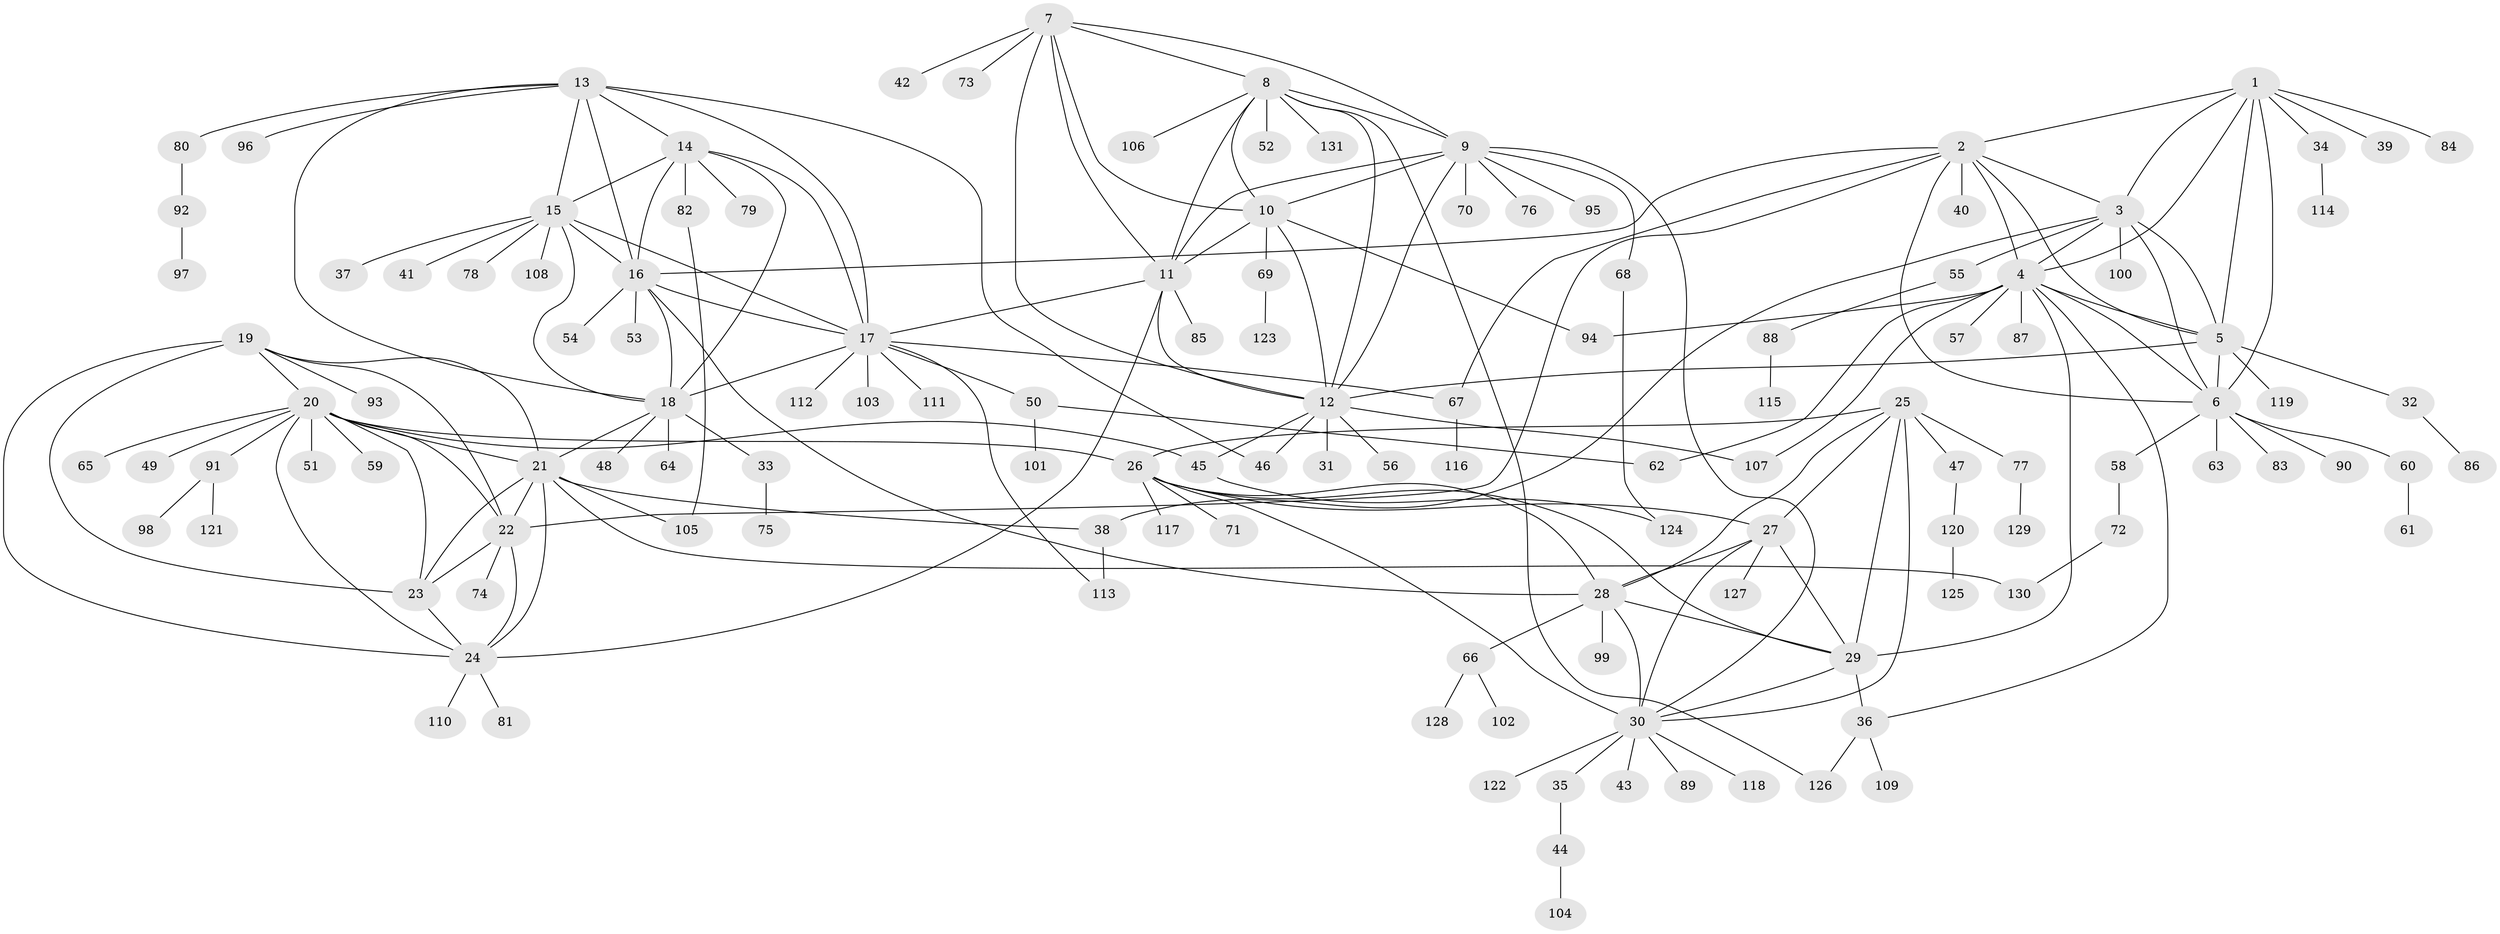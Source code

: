 // Generated by graph-tools (version 1.1) at 2025/55/03/09/25 04:55:31]
// undirected, 131 vertices, 199 edges
graph export_dot {
graph [start="1"]
  node [color=gray90,style=filled];
  1;
  2;
  3;
  4;
  5;
  6;
  7;
  8;
  9;
  10;
  11;
  12;
  13;
  14;
  15;
  16;
  17;
  18;
  19;
  20;
  21;
  22;
  23;
  24;
  25;
  26;
  27;
  28;
  29;
  30;
  31;
  32;
  33;
  34;
  35;
  36;
  37;
  38;
  39;
  40;
  41;
  42;
  43;
  44;
  45;
  46;
  47;
  48;
  49;
  50;
  51;
  52;
  53;
  54;
  55;
  56;
  57;
  58;
  59;
  60;
  61;
  62;
  63;
  64;
  65;
  66;
  67;
  68;
  69;
  70;
  71;
  72;
  73;
  74;
  75;
  76;
  77;
  78;
  79;
  80;
  81;
  82;
  83;
  84;
  85;
  86;
  87;
  88;
  89;
  90;
  91;
  92;
  93;
  94;
  95;
  96;
  97;
  98;
  99;
  100;
  101;
  102;
  103;
  104;
  105;
  106;
  107;
  108;
  109;
  110;
  111;
  112;
  113;
  114;
  115;
  116;
  117;
  118;
  119;
  120;
  121;
  122;
  123;
  124;
  125;
  126;
  127;
  128;
  129;
  130;
  131;
  1 -- 2;
  1 -- 3;
  1 -- 4;
  1 -- 5;
  1 -- 6;
  1 -- 34;
  1 -- 39;
  1 -- 84;
  2 -- 3;
  2 -- 4;
  2 -- 5;
  2 -- 6;
  2 -- 16;
  2 -- 22;
  2 -- 40;
  2 -- 67;
  3 -- 4;
  3 -- 5;
  3 -- 6;
  3 -- 38;
  3 -- 55;
  3 -- 100;
  4 -- 5;
  4 -- 6;
  4 -- 29;
  4 -- 36;
  4 -- 57;
  4 -- 62;
  4 -- 87;
  4 -- 94;
  4 -- 107;
  5 -- 6;
  5 -- 12;
  5 -- 32;
  5 -- 119;
  6 -- 58;
  6 -- 60;
  6 -- 63;
  6 -- 83;
  6 -- 90;
  7 -- 8;
  7 -- 9;
  7 -- 10;
  7 -- 11;
  7 -- 12;
  7 -- 42;
  7 -- 73;
  8 -- 9;
  8 -- 10;
  8 -- 11;
  8 -- 12;
  8 -- 52;
  8 -- 106;
  8 -- 126;
  8 -- 131;
  9 -- 10;
  9 -- 11;
  9 -- 12;
  9 -- 30;
  9 -- 68;
  9 -- 70;
  9 -- 76;
  9 -- 95;
  10 -- 11;
  10 -- 12;
  10 -- 69;
  10 -- 94;
  11 -- 12;
  11 -- 17;
  11 -- 24;
  11 -- 85;
  12 -- 31;
  12 -- 45;
  12 -- 46;
  12 -- 56;
  12 -- 107;
  13 -- 14;
  13 -- 15;
  13 -- 16;
  13 -- 17;
  13 -- 18;
  13 -- 46;
  13 -- 80;
  13 -- 96;
  14 -- 15;
  14 -- 16;
  14 -- 17;
  14 -- 18;
  14 -- 79;
  14 -- 82;
  15 -- 16;
  15 -- 17;
  15 -- 18;
  15 -- 37;
  15 -- 41;
  15 -- 78;
  15 -- 108;
  16 -- 17;
  16 -- 18;
  16 -- 28;
  16 -- 53;
  16 -- 54;
  17 -- 18;
  17 -- 50;
  17 -- 67;
  17 -- 103;
  17 -- 111;
  17 -- 112;
  17 -- 113;
  18 -- 21;
  18 -- 33;
  18 -- 48;
  18 -- 64;
  19 -- 20;
  19 -- 21;
  19 -- 22;
  19 -- 23;
  19 -- 24;
  19 -- 93;
  20 -- 21;
  20 -- 22;
  20 -- 23;
  20 -- 24;
  20 -- 26;
  20 -- 45;
  20 -- 49;
  20 -- 51;
  20 -- 59;
  20 -- 65;
  20 -- 91;
  21 -- 22;
  21 -- 23;
  21 -- 24;
  21 -- 38;
  21 -- 105;
  21 -- 130;
  22 -- 23;
  22 -- 24;
  22 -- 74;
  23 -- 24;
  24 -- 81;
  24 -- 110;
  25 -- 26;
  25 -- 27;
  25 -- 28;
  25 -- 29;
  25 -- 30;
  25 -- 47;
  25 -- 77;
  26 -- 27;
  26 -- 28;
  26 -- 29;
  26 -- 30;
  26 -- 71;
  26 -- 117;
  27 -- 28;
  27 -- 29;
  27 -- 30;
  27 -- 127;
  28 -- 29;
  28 -- 30;
  28 -- 66;
  28 -- 99;
  29 -- 30;
  29 -- 36;
  30 -- 35;
  30 -- 43;
  30 -- 89;
  30 -- 118;
  30 -- 122;
  32 -- 86;
  33 -- 75;
  34 -- 114;
  35 -- 44;
  36 -- 109;
  36 -- 126;
  38 -- 113;
  44 -- 104;
  45 -- 124;
  47 -- 120;
  50 -- 62;
  50 -- 101;
  55 -- 88;
  58 -- 72;
  60 -- 61;
  66 -- 102;
  66 -- 128;
  67 -- 116;
  68 -- 124;
  69 -- 123;
  72 -- 130;
  77 -- 129;
  80 -- 92;
  82 -- 105;
  88 -- 115;
  91 -- 98;
  91 -- 121;
  92 -- 97;
  120 -- 125;
}
